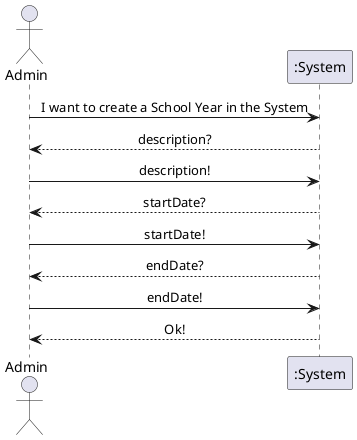 @startuml
skinparam sequenceMessageAlign center

actor Admin
participant ":System" as Sys

Admin -> Sys : I want to create a School Year in the System
Sys --> Admin : description?
Admin -> Sys : description!
Sys --> Admin : startDate?
Admin -> Sys : startDate!
Sys --> Admin : endDate?
Admin -> Sys : endDate!
Sys --> Admin : Ok!

@enduml